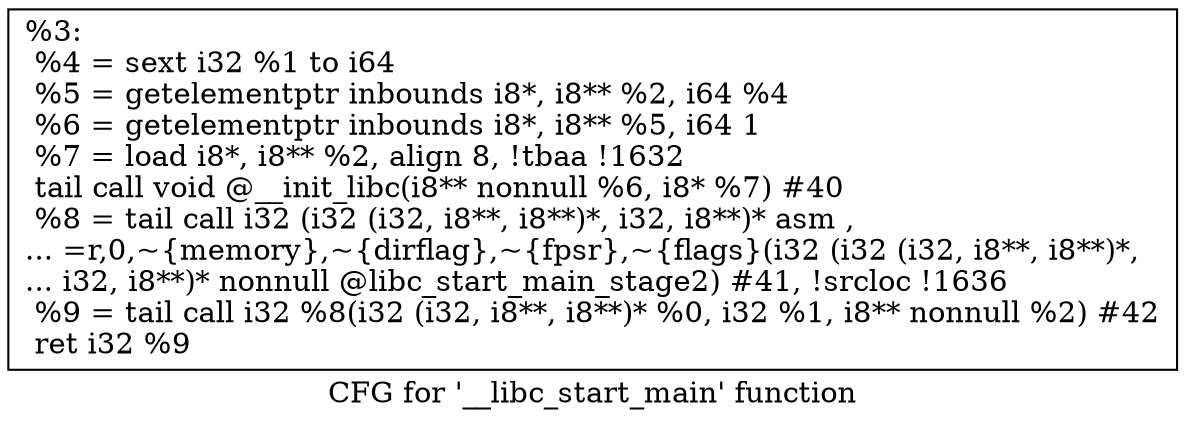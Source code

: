 digraph "CFG for '__libc_start_main' function" {
	label="CFG for '__libc_start_main' function";

	Node0x1fd0d40 [shape=record,label="{%3:\l  %4 = sext i32 %1 to i64\l  %5 = getelementptr inbounds i8*, i8** %2, i64 %4\l  %6 = getelementptr inbounds i8*, i8** %5, i64 1\l  %7 = load i8*, i8** %2, align 8, !tbaa !1632\l  tail call void @__init_libc(i8** nonnull %6, i8* %7) #40\l  %8 = tail call i32 (i32 (i32, i8**, i8**)*, i32, i8**)* asm ,\l... =r,0,~\{memory\},~\{dirflag\},~\{fpsr\},~\{flags\}(i32 (i32 (i32, i8**, i8**)*,\l... i32, i8**)* nonnull @libc_start_main_stage2) #41, !srcloc !1636\l  %9 = tail call i32 %8(i32 (i32, i8**, i8**)* %0, i32 %1, i8** nonnull %2) #42\l  ret i32 %9\l}"];
}
